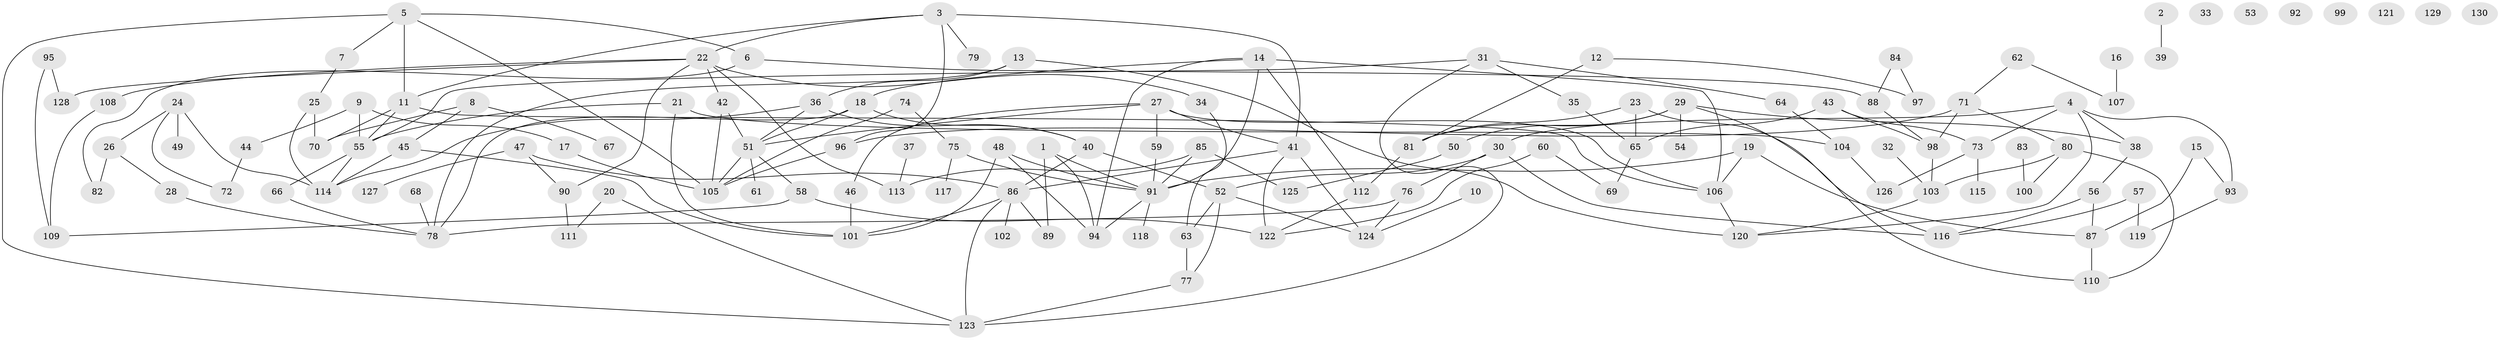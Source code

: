 // coarse degree distribution, {5: 0.17543859649122806, 6: 0.07017543859649122, 8: 0.07017543859649122, 7: 0.03508771929824561, 3: 0.24561403508771928, 4: 0.14035087719298245, 2: 0.19298245614035087, 1: 0.05263157894736842, 9: 0.017543859649122806}
// Generated by graph-tools (version 1.1) at 2025/35/03/04/25 23:35:43]
// undirected, 130 vertices, 186 edges
graph export_dot {
  node [color=gray90,style=filled];
  1;
  2;
  3;
  4;
  5;
  6;
  7;
  8;
  9;
  10;
  11;
  12;
  13;
  14;
  15;
  16;
  17;
  18;
  19;
  20;
  21;
  22;
  23;
  24;
  25;
  26;
  27;
  28;
  29;
  30;
  31;
  32;
  33;
  34;
  35;
  36;
  37;
  38;
  39;
  40;
  41;
  42;
  43;
  44;
  45;
  46;
  47;
  48;
  49;
  50;
  51;
  52;
  53;
  54;
  55;
  56;
  57;
  58;
  59;
  60;
  61;
  62;
  63;
  64;
  65;
  66;
  67;
  68;
  69;
  70;
  71;
  72;
  73;
  74;
  75;
  76;
  77;
  78;
  79;
  80;
  81;
  82;
  83;
  84;
  85;
  86;
  87;
  88;
  89;
  90;
  91;
  92;
  93;
  94;
  95;
  96;
  97;
  98;
  99;
  100;
  101;
  102;
  103;
  104;
  105;
  106;
  107;
  108;
  109;
  110;
  111;
  112;
  113;
  114;
  115;
  116;
  117;
  118;
  119;
  120;
  121;
  122;
  123;
  124;
  125;
  126;
  127;
  128;
  129;
  130;
  1 -- 89;
  1 -- 91;
  1 -- 94;
  2 -- 39;
  3 -- 11;
  3 -- 22;
  3 -- 41;
  3 -- 79;
  3 -- 96;
  4 -- 30;
  4 -- 38;
  4 -- 73;
  4 -- 93;
  4 -- 120;
  5 -- 6;
  5 -- 7;
  5 -- 11;
  5 -- 105;
  5 -- 123;
  6 -- 82;
  6 -- 88;
  7 -- 25;
  8 -- 45;
  8 -- 67;
  8 -- 70;
  9 -- 17;
  9 -- 44;
  9 -- 55;
  10 -- 124;
  11 -- 55;
  11 -- 70;
  11 -- 106;
  12 -- 81;
  12 -- 97;
  13 -- 36;
  13 -- 78;
  13 -- 120;
  14 -- 18;
  14 -- 91;
  14 -- 94;
  14 -- 106;
  14 -- 112;
  15 -- 87;
  15 -- 93;
  16 -- 107;
  17 -- 105;
  18 -- 40;
  18 -- 51;
  18 -- 78;
  19 -- 87;
  19 -- 91;
  19 -- 106;
  20 -- 111;
  20 -- 123;
  21 -- 55;
  21 -- 101;
  21 -- 104;
  22 -- 34;
  22 -- 42;
  22 -- 90;
  22 -- 108;
  22 -- 113;
  22 -- 128;
  23 -- 65;
  23 -- 81;
  23 -- 116;
  24 -- 26;
  24 -- 49;
  24 -- 72;
  24 -- 114;
  25 -- 70;
  25 -- 114;
  26 -- 28;
  26 -- 82;
  27 -- 41;
  27 -- 46;
  27 -- 51;
  27 -- 59;
  27 -- 106;
  28 -- 78;
  29 -- 38;
  29 -- 50;
  29 -- 54;
  29 -- 81;
  29 -- 110;
  30 -- 52;
  30 -- 76;
  30 -- 116;
  31 -- 35;
  31 -- 55;
  31 -- 64;
  31 -- 123;
  32 -- 103;
  34 -- 63;
  35 -- 65;
  36 -- 40;
  36 -- 51;
  36 -- 114;
  37 -- 113;
  38 -- 56;
  40 -- 52;
  40 -- 86;
  41 -- 86;
  41 -- 122;
  41 -- 124;
  42 -- 51;
  42 -- 105;
  43 -- 65;
  43 -- 73;
  43 -- 98;
  44 -- 72;
  45 -- 101;
  45 -- 114;
  46 -- 101;
  47 -- 86;
  47 -- 90;
  47 -- 127;
  48 -- 91;
  48 -- 94;
  48 -- 101;
  50 -- 125;
  51 -- 58;
  51 -- 61;
  51 -- 105;
  52 -- 63;
  52 -- 77;
  52 -- 124;
  55 -- 66;
  55 -- 114;
  56 -- 87;
  56 -- 116;
  57 -- 116;
  57 -- 119;
  58 -- 109;
  58 -- 122;
  59 -- 91;
  60 -- 69;
  60 -- 122;
  62 -- 71;
  62 -- 107;
  63 -- 77;
  64 -- 104;
  65 -- 69;
  66 -- 78;
  68 -- 78;
  71 -- 80;
  71 -- 96;
  71 -- 98;
  73 -- 115;
  73 -- 126;
  74 -- 75;
  74 -- 105;
  75 -- 91;
  75 -- 117;
  76 -- 78;
  76 -- 124;
  77 -- 123;
  80 -- 100;
  80 -- 103;
  80 -- 110;
  81 -- 112;
  83 -- 100;
  84 -- 88;
  84 -- 97;
  85 -- 91;
  85 -- 113;
  85 -- 125;
  86 -- 89;
  86 -- 101;
  86 -- 102;
  86 -- 123;
  87 -- 110;
  88 -- 98;
  90 -- 111;
  91 -- 94;
  91 -- 118;
  93 -- 119;
  95 -- 109;
  95 -- 128;
  96 -- 105;
  98 -- 103;
  103 -- 120;
  104 -- 126;
  106 -- 120;
  108 -- 109;
  112 -- 122;
}
